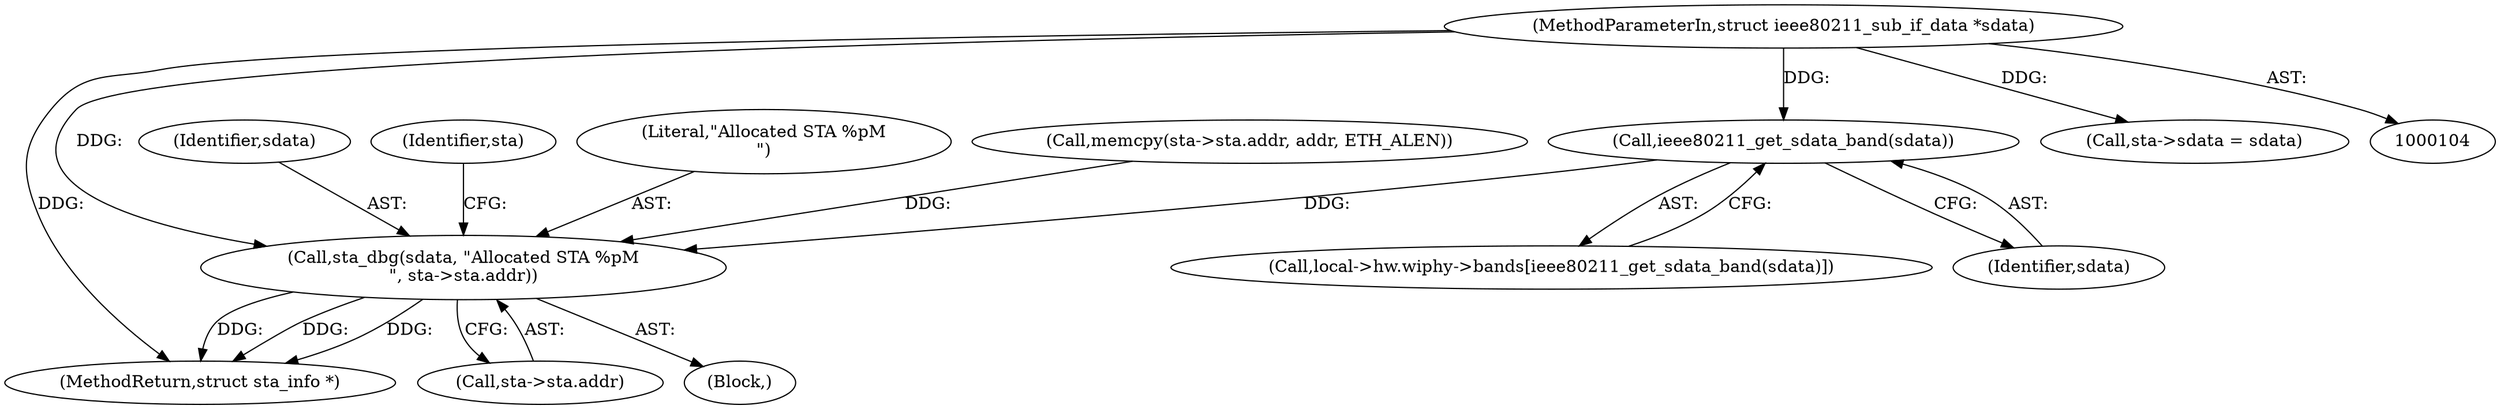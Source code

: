 digraph "0_linux_1d147bfa64293b2723c4fec50922168658e613ba_0@pointer" {
"1000446" [label="(Call,ieee80211_get_sdata_band(sdata))"];
"1000105" [label="(MethodParameterIn,struct ieee80211_sub_if_data *sdata)"];
"1000487" [label="(Call,sta_dbg(sdata, \"Allocated STA %pM\n\", sta->sta.addr))"];
"1000528" [label="(MethodReturn,struct sta_info *)"];
"1000488" [label="(Identifier,sdata)"];
"1000490" [label="(Call,sta->sta.addr)"];
"1000108" [label="(Block,)"];
"1000496" [label="(Identifier,sta)"];
"1000438" [label="(Call,local->hw.wiphy->bands[ieee80211_get_sdata_band(sdata)])"];
"1000487" [label="(Call,sta_dbg(sdata, \"Allocated STA %pM\n\", sta->sta.addr))"];
"1000105" [label="(MethodParameterIn,struct ieee80211_sub_if_data *sdata)"];
"1000489" [label="(Literal,\"Allocated STA %pM\n\")"];
"1000281" [label="(Call,memcpy(sta->sta.addr, addr, ETH_ALEN))"];
"1000294" [label="(Call,sta->sdata = sdata)"];
"1000447" [label="(Identifier,sdata)"];
"1000446" [label="(Call,ieee80211_get_sdata_band(sdata))"];
"1000446" -> "1000438"  [label="AST: "];
"1000446" -> "1000447"  [label="CFG: "];
"1000447" -> "1000446"  [label="AST: "];
"1000438" -> "1000446"  [label="CFG: "];
"1000105" -> "1000446"  [label="DDG: "];
"1000446" -> "1000487"  [label="DDG: "];
"1000105" -> "1000104"  [label="AST: "];
"1000105" -> "1000528"  [label="DDG: "];
"1000105" -> "1000294"  [label="DDG: "];
"1000105" -> "1000487"  [label="DDG: "];
"1000487" -> "1000108"  [label="AST: "];
"1000487" -> "1000490"  [label="CFG: "];
"1000488" -> "1000487"  [label="AST: "];
"1000489" -> "1000487"  [label="AST: "];
"1000490" -> "1000487"  [label="AST: "];
"1000496" -> "1000487"  [label="CFG: "];
"1000487" -> "1000528"  [label="DDG: "];
"1000487" -> "1000528"  [label="DDG: "];
"1000487" -> "1000528"  [label="DDG: "];
"1000281" -> "1000487"  [label="DDG: "];
}
